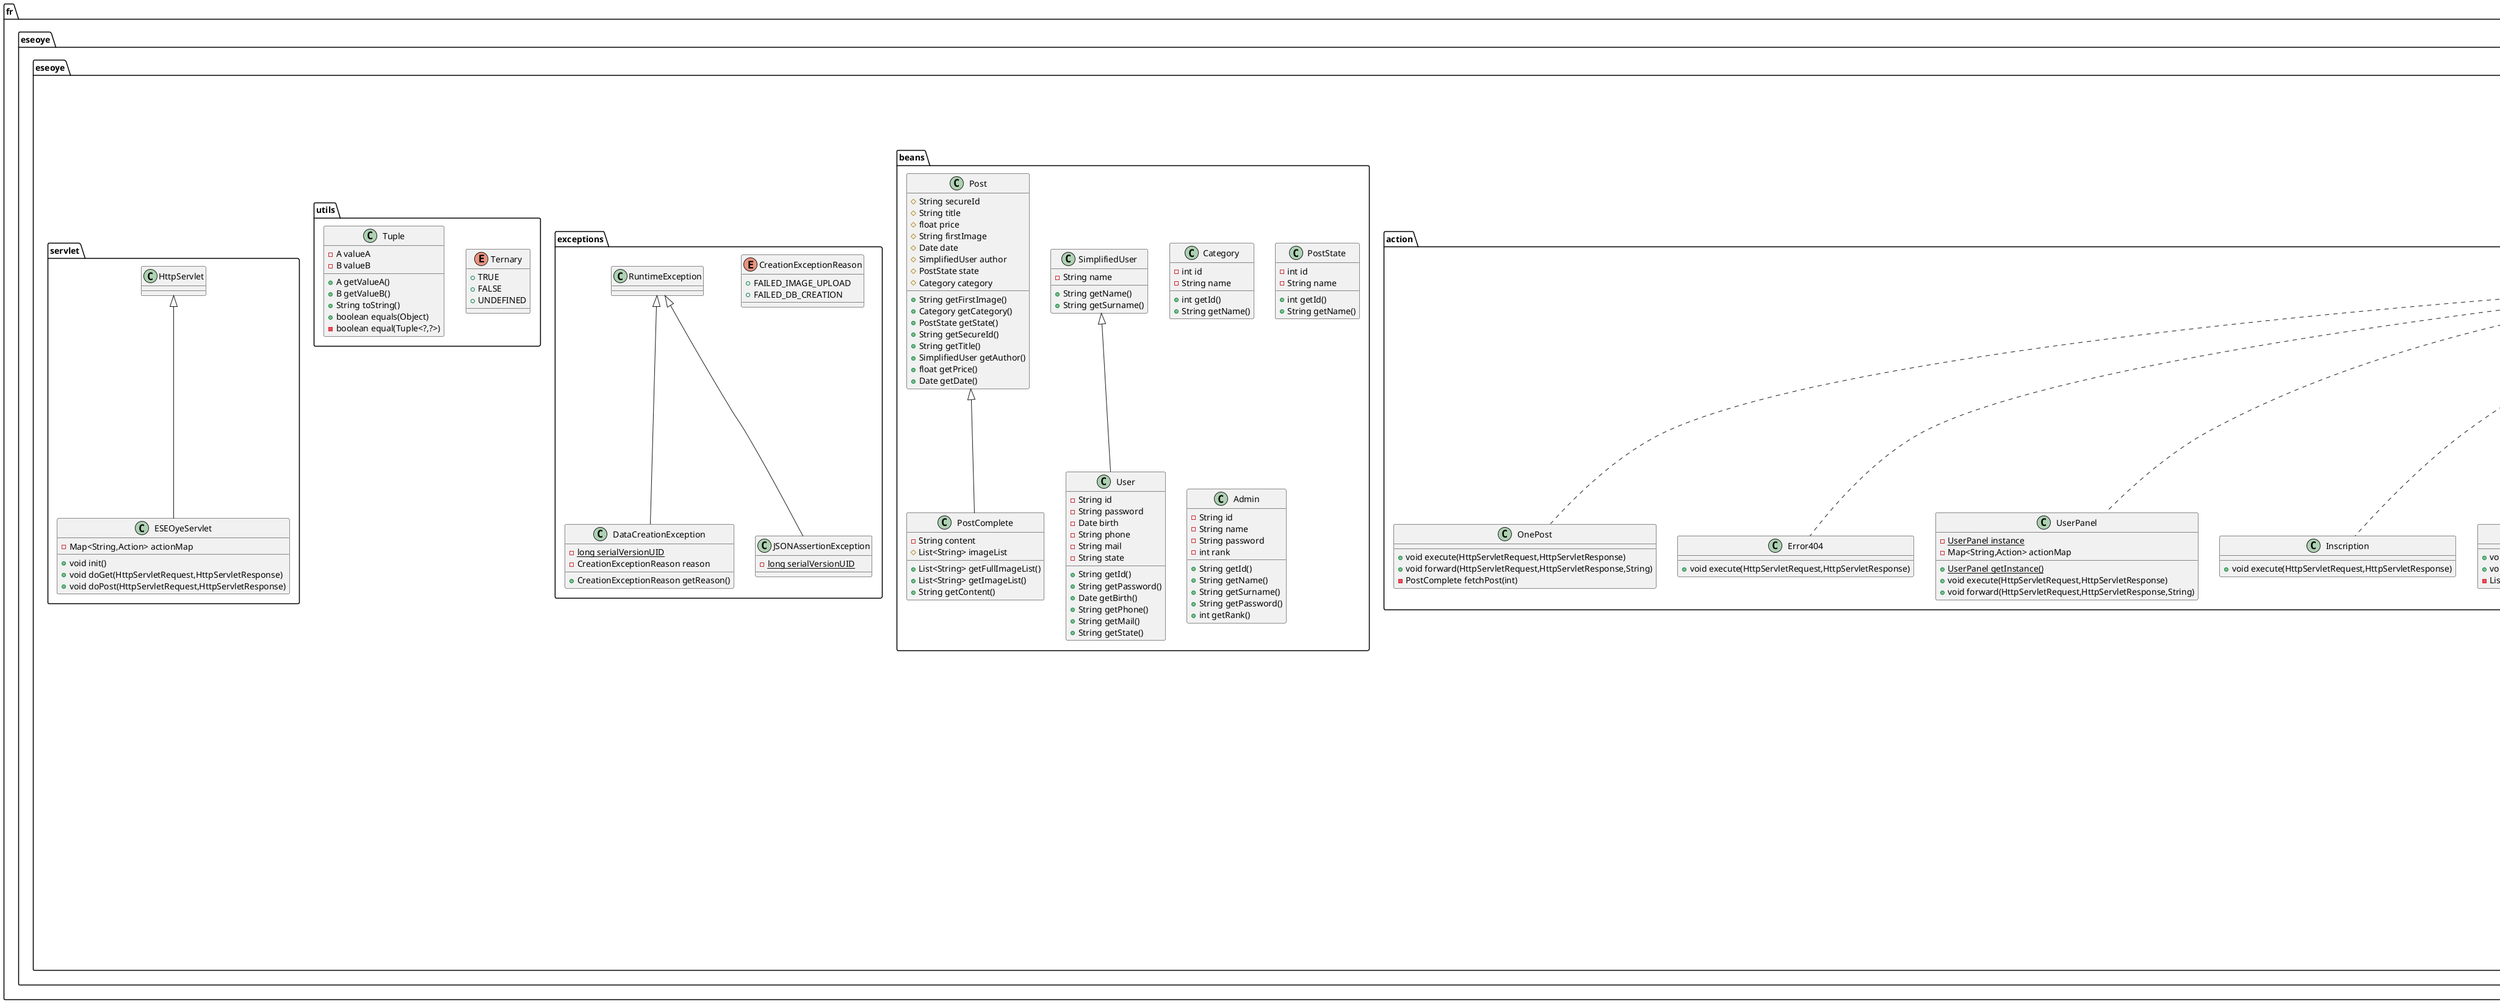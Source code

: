 @startuml
class fr.eseoye.eseoye.io.DatabaseFactory {
- {static} String SEPARATOR
- {static} DatabaseFactory instance
+ {static} DatabaseFactory getInstance()
+ Connection getConnection(DatabaseCredentials)
+ E getTable(Class<E>,DatabaseCredentials)
}
class fr.eseoye.eseoye.action.OnePost {
+ void execute(HttpServletRequest,HttpServletResponse)
+ void forward(HttpServletRequest,HttpServletResponse,String)
- PostComplete fetchPost(int)
}
enum fr.eseoye.eseoye.io.databases.DatabaseType {
+  MARIADB
- String baseUrl
+ String getBaseUrl()
+ DatabaseImplementation getImplementation()
+ {static} DatabaseType of(String)
}
interface fr.eseoye.eseoye.io.databases.tables.ITable {
+ String getTableName()
}
abstract class fr.eseoye.eseoye.io.json.JSONFile {
- {static} ObjectMapper FILES_MAPPER
# Path path
- Map<String,Object> dataMap
+ {abstract}void reviewFormat()
+ {abstract}void preSave()
+ void saveFile()
+ void reloadFile()
+ Path getFilePath()
# HashMap<String,Object> getData()
# HashMap<String,Object> getData(String)
# void readFile()
}
class fr.eseoye.eseoye.io.databases.request.DatabaseRequest {
- DatabaseImplementation dbImplementation
- Connection dbConnection
- DatabaseFactory factory
- DatabaseCredentials credentials
- boolean instantClose
+ void openConnection()
+ void insertValues(String,List<String>,List<Object>)
+ void insertValues(String,List<Object>)
+ void updateValues(String,List<String>,List<String>,String,List<Object>)
+ void updateValues(String,List<Object>)
+ CachedRowSet getValues(String,List<String>)
+ CachedRowSet getValues(String,List<String>,String,List<Object>)
+ CachedRowSet getValues(String)
+ CachedRowSet getValuesWithCondition(String,List<Object>)
+ int getValuesCount(String,List<String>)
+ int getValuesCount(String,List<String>,String,List<Object>)
+ void closeConnection()
}
class fr.eseoye.eseoye.beans.Category {
- int id
- String name
+ int getId()
+ String getName()
}
class fr.eseoye.eseoye.io.databases.implementation.MariaDBImplementation {
+ void insertValues(Connection,String,List<String>,List<Object>)
+ void insertValues(Connection,String,List<Object>)
+ void updateValues(Connection,String,List<String>,List<String>,String,List<Object>)
+ void updateValues(Connection,String,List<Object>)
+ ResultSet getValues(Connection,String,List<String>)
+ ResultSet getValues(Connection,String,List<String>,String,List<Object>)
+ ResultSet getValues(Connection,String)
+ ResultSet getValuesWithCondition(Connection,String,List<Object>)
+ int getValuesCount(Connection,String,List<String>)
+ int getValuesCount(Connection,String,List<String>,String,List<Object>)
+ DatabaseType getDBType()
}
class fr.eseoye.eseoye.io.databases.tables.PostTable {
- {static} String USER_TABLE_NAME
- {static} String CATEGORY_TABLE_NAME
- {static} String POST_STATE_TABLE_NAME
- {static} String POST_IMG_TABLE_NAME
- DatabaseFactory factory
- DatabaseCredentials credentials
+ String createNewPost(SFTPConnection,String,String,String,float,Category,PostState,List<InputStream>)
+ Tuple<List<Post>,Integer> fetchShortPost(int,int,FetchPostFilter)
+ Tuple<List<Post>,Integer> fetchShortPost(int,int,String,FetchPostFilter)
- String generateOrderClausePost(FetchOrder)
- Tuple<String,List<Object>> generateWhereClausePost(String,FetchPostFilter)
+ PostComplete fetchEntirePost(String)
- List<String> fetchPostImages(DatabaseRequest,String,String,int)
+ String getTableName()
}
class fr.eseoye.eseoye.io.SFTPFactory {
- {static} SFTPFactory instance
- SFTPCredentials credentials
+ {static} SFTPFactory getInstance()
+ {static} SFTPFactory createInstance(SFTPCredentials)
+ SSHClient createSSHClient()
+ SFTPConnection createNewConnection()
}
class fr.eseoye.eseoye.action.Error404 {
+ void execute(HttpServletRequest,HttpServletResponse)
}
class fr.eseoye.eseoye.io.json.JSONAssertion {
+ {static} void assertInstanceof(Object,Class<?>,String)
+ {static} void assertInstanceof(Object,Class<?>)
+ {static} void assertTrue(boolean,String)
+ {static} void assertTrue(boolean)
+ {static} void assertTrue(BooleanSupplier,String)
+ {static} void assertTrue(BooleanSupplier)
+ {static} void assertNotNull(Object,String)
+ {static} void assertNotNull(Object)
}
class fr.eseoye.eseoye.exceptions.DataCreationException {
- {static} long serialVersionUID
- CreationExceptionReason reason
+ CreationExceptionReason getReason()
}
enum fr.eseoye.eseoye.exceptions.CreationExceptionReason {
+  FAILED_IMAGE_UPLOAD
+  FAILED_DB_CREATION
}
class fr.eseoye.eseoye.beans.PostComplete {
- String content
# List<String> imageList
+ List<String> getFullImageList()
+ List<String> getImageList()
+ String getContent()
}
class fr.eseoye.eseoye.beans.PostState {
- int id
- String name
+ int getId()
+ String getName()
}
class fr.eseoye.eseoye.io.databases.tables.PostStateTable {
- DatabaseFactory factory
- DatabaseCredentials credentials
+ List<PostState> fetchAllState()
+ String getTableName()
}
class fr.eseoye.eseoye.io.ftp.SFTPConnection {
- {static} String ROOT_DIRECTORY
- {static} String USER_DIRECTORY
- {static} String POST_DIRECTORY
- {static} String SEPARATOR
- SFTPFactory factory
+ List<String> addNewPostImage(String,int,List<InputStream>)
+ String addNewUserImage(String,int,InputStream)
}
abstract class fr.eseoye.eseoye.io.databases.implementation.DatabaseImplementation {
+ {abstract}void insertValues(Connection,String,List<String>,List<Object>)
+ {abstract}void insertValues(Connection,String,List<Object>)
+ {abstract}void updateValues(Connection,String,List<String>,List<String>,String,List<Object>)
+ {abstract}void updateValues(Connection,String,List<Object>)
+ {abstract}ResultSet getValues(Connection,String,List<String>)
+ {abstract}ResultSet getValues(Connection,String,List<String>,String,List<Object>)
+ {abstract}ResultSet getValues(Connection,String)
+ {abstract}ResultSet getValuesWithCondition(Connection,String,List<Object>)
+ {abstract}int getValuesCount(Connection,String,List<String>)
+ {abstract}int getValuesCount(Connection,String,List<String>,String,List<Object>)
# String generateRequestEmptyValues(int)
# String convertListToDatabaseFields(List<String>)
# String convertArgumentsToUpdateFields(List<String>,List<String>)
+ {abstract}DatabaseType getDBType()
}
class fr.eseoye.eseoye.io.ftp.SFTPCredentials {
- String url
- int port
+ String getUrl()
+ int getPort()
+ String getUsername()
+ String getPassword()
}
class fr.eseoye.eseoye.helpers.SFTPHelper {
+ {static} String getFormattedImageURL(ImageDirectory,String,String)
}
enum fr.eseoye.eseoye.helpers.ImageDirectory {
+  ROOT
+  USER
+  POST
- String sftpName
+ String getSftpName()
}
class fr.eseoye.eseoye.action.UserPanel {
- {static} UserPanel instance
- Map<String,Action> actionMap
+ {static} UserPanel getInstance()
+ void execute(HttpServletRequest,HttpServletResponse)
+ void forward(HttpServletRequest,HttpServletResponse,String)
}
class fr.eseoye.eseoye.io.databases.tables.PostCategoryTable {
- DatabaseFactory factory
- DatabaseCredentials credentials
+ List<Category> fetchAllCategory()
+ String getTableName()
}
class fr.eseoye.eseoye.beans.SimplifiedUser {
- String name
+ String getName()
+ String getSurname()
}
class fr.eseoye.eseoye.beans.User {
- String id
- String password
- Date birth
- String phone
- String mail
- String state
+ String getId()
+ String getPassword()
+ Date getBirth()
+ String getPhone()
+ String getMail()
+ String getState()
}
class fr.eseoye.eseoye.io.IOHandler {
- {static} IOHandler instance
- Path pathToSaveable
- JSONConfiguration configuration
+ boolean saveAllFiles()
+ JSONConfiguration getConfiguration()
+ {static} IOHandler getInstance()
}
class fr.eseoye.eseoye.helpers.SecurityHelper {
+ {static} int IMG_FILE_LENGTH
+ {static} int SECURE_ID_LENGTH
+ {static} String generateSecureID(long,int,int)
}
enum fr.eseoye.eseoye.utils.Ternary {
+  TRUE
+  FALSE
+  UNDEFINED
}
class fr.eseoye.eseoye.servlet.ESEOyeServlet {
- Map<String,Action> actionMap
+ void init()
+ void doGet(HttpServletRequest,HttpServletResponse)
+ void doPost(HttpServletRequest,HttpServletResponse)
}
interface fr.eseoye.eseoye.action.Action {
~ void execute(HttpServletRequest,HttpServletResponse)
~ void forward(HttpServletRequest,HttpServletResponse,String)
}
class fr.eseoye.eseoye.action.User.Posts {
+ void execute(HttpServletRequest,HttpServletResponse)
+ void forward(HttpServletRequest,HttpServletResponse,String)
}
class fr.eseoye.eseoye.action.User.AddPosts {
+ void execute(HttpServletRequest,HttpServletResponse)
+ void forward(HttpServletRequest,HttpServletResponse,String)
}
class fr.eseoye.eseoye.action.User.Account {
+ void execute(HttpServletRequest,HttpServletResponse)
+ void forward(HttpServletRequest,HttpServletResponse,String)
}
class fr.eseoye.eseoye.action.Inscription {
+ void execute(HttpServletRequest,HttpServletResponse)
}
class fr.eseoye.eseoye.beans.Admin {
- String id
- String name
- String password
- int rank
+ String getId()
+ String getName()
+ String getSurname()
+ String getPassword()
+ int getRank()
}
class fr.eseoye.eseoye.io.objects.FetchPostFilter {
- int categoryID
- FetchOrder order
- float maxPrice
- Set<String> keyWords
- boolean mustBeValidated
+ int getCategoryID()
+ int getStateID()
+ Set<String> getKeyWords()
+ float getMaxPrice()
+ FetchOrder getOrder()
+ boolean mustBeValidated()
+ boolean isCategoryPresent()
+ boolean isStatePresent()
+ boolean isKeyWordsListEmpty()
+ boolean anyKeyWordsPresent()
+ boolean isMaxPricePresent()
}
enum fr.eseoye.eseoye.io.objects.FetchOrder {
+  PRICE_ASCENDING
+  PRICE_DESCENDING
+  DATE_ASCENDING
+  DATE_DESCENDING
}
class fr.eseoye.eseoye.io.databases.DatabaseCredentials {
- String url
- int port
- DatabaseType type
- String databaseName
+ String getFullUrl()
+ String getUrl()
+ int getPort()
+ String getUsername()
+ String getPassword()
+ String getDatabaseName()
+ DatabaseType getDatabaseType()
}
class fr.eseoye.eseoye.io.databases.tables.UserTable {
- {static} String userImageTableName
- DatabaseFactory factory
- DatabaseCredentials credentials
+ String createUserAccount(String,String,String,Date,String,String)
+ String checkUserConnection(String,String)
+ void setImage(SFTPConnection,String,InputStream)
+ String getImage(String)
+ void setNameSurname(String,String,String)
+ Tuple<String,String> getNameSurname(String)
+ void setPassword(String,String)
+ String getPassword(String)
+ void setPhoneNumber(String,String)
+ String getPhoneNumber(String)
+ void setBirthDate(String,String)
+ Date getBirthDate(String)
+ void setMail(String,String)
+ String getMail(String)
+ Ternary isAccoundCreationPossible(String,String)
+ String getTableName()
}
class fr.eseoye.eseoye.action.ListPost {
+ void execute(HttpServletRequest,HttpServletResponse)
+ void forward(HttpServletRequest,HttpServletResponse,String)
- List<Post> fetchPost(int,int)
}
class fr.eseoye.eseoye.exceptions.JSONAssertionException {
- {static} long serialVersionUID
}
enum fr.eseoye.eseoye.io.objects.AssertionType {
+  NOT_EQUAL
+  NOT_NULL
+  INSTANCE_OF
~ String name
+ String toString()
}
class fr.eseoye.eseoye.io.json.JSONConfiguration {
+ String getDatabaseURL()
+ DatabaseCredentials getDatabaseCredentials()
+ SFTPCredentials getSFTPCredentials()
+ void reviewFormat()
+ void preSave()
}
class fr.eseoye.eseoye.utils.Tuple {
- A valueA
- B valueB
+ A getValueA()
+ B getValueB()
+ String toString()
+ boolean equals(Object)
- boolean equal(Tuple<?,?>)
}
class fr.eseoye.eseoye.action.Connexion {
+ void execute(HttpServletRequest,HttpServletResponse)
}
class fr.eseoye.eseoye.beans.Post {
# String secureId
# String title
# float price
# String firstImage
# Date date
# SimplifiedUser author
# PostState state
# Category category
+ String getFirstImage()
+ Category getCategory()
+ PostState getState()
+ String getSecureId()
+ String getTitle()
+ SimplifiedUser getAuthor()
+ float getPrice()
+ Date getDate()
}
class fr.eseoye.eseoye.action.Index {
+ void execute(HttpServletRequest,HttpServletResponse)
}


fr.eseoye.eseoye.action.Action <|.. fr.eseoye.eseoye.action.OnePost
fr.eseoye.eseoye.io.databases.implementation.DatabaseImplementation <|-- fr.eseoye.eseoye.io.databases.implementation.MariaDBImplementation
fr.eseoye.eseoye.io.databases.tables.ITable <|.. fr.eseoye.eseoye.io.databases.tables.PostTable
fr.eseoye.eseoye.action.Action <|.. fr.eseoye.eseoye.action.Error404
fr.eseoye.eseoye.exceptions.RuntimeException <|-- fr.eseoye.eseoye.exceptions.DataCreationException
fr.eseoye.eseoye.beans.Post <|-- fr.eseoye.eseoye.beans.PostComplete
fr.eseoye.eseoye.io.databases.tables.ITable <|.. fr.eseoye.eseoye.io.databases.tables.PostStateTable
fr.eseoye.eseoye.action.Action <|.. fr.eseoye.eseoye.action.UserPanel
fr.eseoye.eseoye.io.databases.tables.ITable <|.. fr.eseoye.eseoye.io.databases.tables.PostCategoryTable
fr.eseoye.eseoye.beans.SimplifiedUser <|-- fr.eseoye.eseoye.beans.User
fr.eseoye.eseoye.servlet.HttpServlet <|-- fr.eseoye.eseoye.servlet.ESEOyeServlet
fr.eseoye.eseoye.action.Action <|.. fr.eseoye.eseoye.action.User.Posts
fr.eseoye.eseoye.action.Action <|.. fr.eseoye.eseoye.action.User.AddPosts
fr.eseoye.eseoye.action.Action <|.. fr.eseoye.eseoye.action.User.Account
fr.eseoye.eseoye.action.Action <|.. fr.eseoye.eseoye.action.Inscription
fr.eseoye.eseoye.io.databases.tables.ITable <|.. fr.eseoye.eseoye.io.databases.tables.UserTable
fr.eseoye.eseoye.action.Action <|.. fr.eseoye.eseoye.action.ListPost
fr.eseoye.eseoye.exceptions.RuntimeException <|-- fr.eseoye.eseoye.exceptions.JSONAssertionException
fr.eseoye.eseoye.io.json.JSONFile <|-- fr.eseoye.eseoye.io.json.JSONConfiguration
fr.eseoye.eseoye.action.Action <|.. fr.eseoye.eseoye.action.Connexion
fr.eseoye.eseoye.action.Action <|.. fr.eseoye.eseoye.action.Index
@enduml